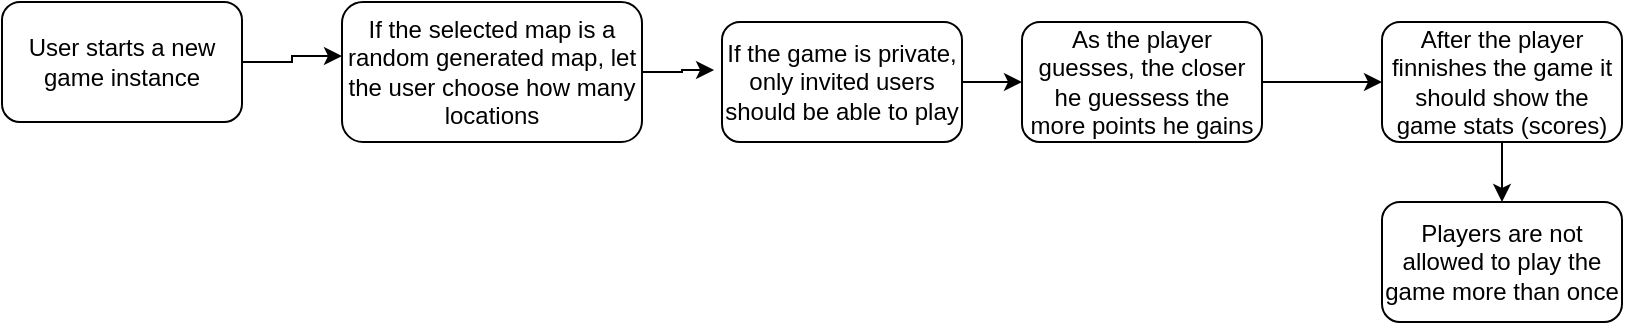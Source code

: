 <mxfile version="14.1.8" type="device"><diagram id="fHOEdrOiivEaNgH1Rhgq" name="Página-1"><mxGraphModel dx="668" dy="853" grid="1" gridSize="10" guides="1" tooltips="1" connect="1" arrows="1" fold="1" page="1" pageScale="1" pageWidth="827" pageHeight="1169" math="0" shadow="0"><root><mxCell id="0"/><mxCell id="1" parent="0"/><mxCell id="lBceL1uyaZTu3Ze9A9U_-7" style="edgeStyle=orthogonalEdgeStyle;rounded=0;orthogonalLoop=1;jettySize=auto;html=1;entryX=0;entryY=0.386;entryDx=0;entryDy=0;entryPerimeter=0;" edge="1" parent="1" source="lBceL1uyaZTu3Ze9A9U_-1" target="lBceL1uyaZTu3Ze9A9U_-2"><mxGeometry relative="1" as="geometry"/></mxCell><mxCell id="lBceL1uyaZTu3Ze9A9U_-1" value="User starts a new game instance" style="rounded=1;whiteSpace=wrap;html=1;" vertex="1" parent="1"><mxGeometry x="10" y="10" width="120" height="60" as="geometry"/></mxCell><mxCell id="lBceL1uyaZTu3Ze9A9U_-8" style="edgeStyle=orthogonalEdgeStyle;rounded=0;orthogonalLoop=1;jettySize=auto;html=1;entryX=-0.033;entryY=0.4;entryDx=0;entryDy=0;entryPerimeter=0;" edge="1" parent="1" source="lBceL1uyaZTu3Ze9A9U_-2" target="lBceL1uyaZTu3Ze9A9U_-3"><mxGeometry relative="1" as="geometry"/></mxCell><mxCell id="lBceL1uyaZTu3Ze9A9U_-2" value="If the selected map is a random generated map, let the user choose how many locations&lt;br&gt;" style="rounded=1;whiteSpace=wrap;html=1;" vertex="1" parent="1"><mxGeometry x="180" y="10" width="150" height="70" as="geometry"/></mxCell><mxCell id="lBceL1uyaZTu3Ze9A9U_-9" style="edgeStyle=orthogonalEdgeStyle;rounded=0;orthogonalLoop=1;jettySize=auto;html=1;" edge="1" parent="1" source="lBceL1uyaZTu3Ze9A9U_-3" target="lBceL1uyaZTu3Ze9A9U_-4"><mxGeometry relative="1" as="geometry"/></mxCell><mxCell id="lBceL1uyaZTu3Ze9A9U_-3" value="If the game is private, only invited users should be able to play" style="rounded=1;whiteSpace=wrap;html=1;" vertex="1" parent="1"><mxGeometry x="370" y="20" width="120" height="60" as="geometry"/></mxCell><mxCell id="lBceL1uyaZTu3Ze9A9U_-10" style="edgeStyle=orthogonalEdgeStyle;rounded=0;orthogonalLoop=1;jettySize=auto;html=1;entryX=0;entryY=0.5;entryDx=0;entryDy=0;" edge="1" parent="1" source="lBceL1uyaZTu3Ze9A9U_-4" target="lBceL1uyaZTu3Ze9A9U_-5"><mxGeometry relative="1" as="geometry"/></mxCell><mxCell id="lBceL1uyaZTu3Ze9A9U_-4" value="As the player guesses, the closer he guessess the more points he gains" style="rounded=1;whiteSpace=wrap;html=1;" vertex="1" parent="1"><mxGeometry x="520" y="20" width="120" height="60" as="geometry"/></mxCell><mxCell id="lBceL1uyaZTu3Ze9A9U_-11" style="edgeStyle=orthogonalEdgeStyle;rounded=0;orthogonalLoop=1;jettySize=auto;html=1;" edge="1" parent="1" source="lBceL1uyaZTu3Ze9A9U_-5" target="lBceL1uyaZTu3Ze9A9U_-6"><mxGeometry relative="1" as="geometry"/></mxCell><mxCell id="lBceL1uyaZTu3Ze9A9U_-5" value="After the player finnishes the game it should show the game stats (scores)" style="rounded=1;whiteSpace=wrap;html=1;" vertex="1" parent="1"><mxGeometry x="700" y="20" width="120" height="60" as="geometry"/></mxCell><mxCell id="lBceL1uyaZTu3Ze9A9U_-6" value="Players are not allowed to play the game more than once" style="rounded=1;whiteSpace=wrap;html=1;" vertex="1" parent="1"><mxGeometry x="700" y="110" width="120" height="60" as="geometry"/></mxCell></root></mxGraphModel></diagram></mxfile>